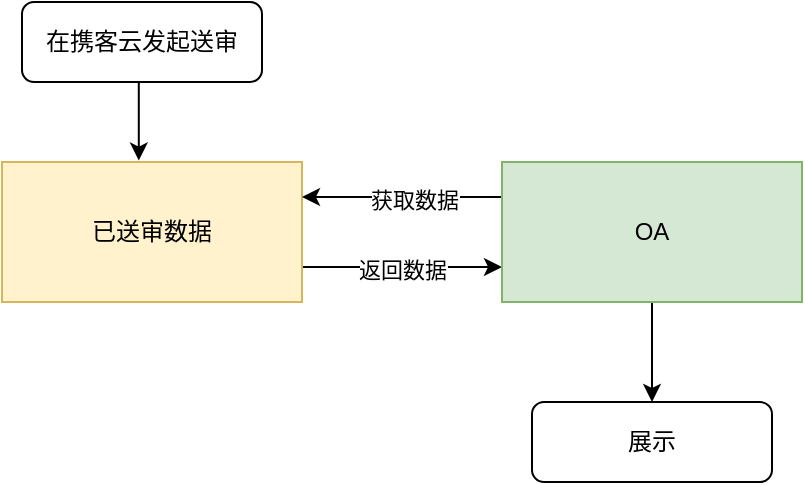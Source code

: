 <mxfile version="21.6.6" type="github">
  <diagram id="C5RBs43oDa-KdzZeNtuy" name="Page-1">
    <mxGraphModel dx="739" dy="470" grid="1" gridSize="10" guides="1" tooltips="1" connect="1" arrows="1" fold="1" page="1" pageScale="1" pageWidth="827" pageHeight="1169" math="0" shadow="0">
      <root>
        <mxCell id="WIyWlLk6GJQsqaUBKTNV-0" />
        <mxCell id="WIyWlLk6GJQsqaUBKTNV-1" parent="WIyWlLk6GJQsqaUBKTNV-0" />
        <mxCell id="La1fuwTci3h4XpZRs-hB-0" style="edgeStyle=orthogonalEdgeStyle;rounded=0;orthogonalLoop=1;jettySize=auto;html=1;exitX=0.5;exitY=1;exitDx=0;exitDy=0;entryX=0.456;entryY=-0.01;entryDx=0;entryDy=0;entryPerimeter=0;" edge="1" parent="WIyWlLk6GJQsqaUBKTNV-1" source="La1fuwTci3h4XpZRs-hB-1" target="La1fuwTci3h4XpZRs-hB-3">
          <mxGeometry relative="1" as="geometry" />
        </mxCell>
        <mxCell id="La1fuwTci3h4XpZRs-hB-1" value="在携客云发起送审" style="rounded=1;whiteSpace=wrap;html=1;fontSize=12;glass=0;strokeWidth=1;shadow=0;" vertex="1" parent="WIyWlLk6GJQsqaUBKTNV-1">
          <mxGeometry x="150" y="90" width="120" height="40" as="geometry" />
        </mxCell>
        <mxCell id="La1fuwTci3h4XpZRs-hB-8" style="edgeStyle=orthogonalEdgeStyle;rounded=0;orthogonalLoop=1;jettySize=auto;html=1;exitX=1;exitY=0.75;exitDx=0;exitDy=0;entryX=0;entryY=0.75;entryDx=0;entryDy=0;" edge="1" parent="WIyWlLk6GJQsqaUBKTNV-1" source="La1fuwTci3h4XpZRs-hB-3" target="La1fuwTci3h4XpZRs-hB-5">
          <mxGeometry relative="1" as="geometry" />
        </mxCell>
        <mxCell id="La1fuwTci3h4XpZRs-hB-9" value="返回数据" style="edgeLabel;html=1;align=center;verticalAlign=middle;resizable=0;points=[];" vertex="1" connectable="0" parent="La1fuwTci3h4XpZRs-hB-8">
          <mxGeometry x="-0.06" y="-1" relative="1" as="geometry">
            <mxPoint x="3" as="offset" />
          </mxGeometry>
        </mxCell>
        <mxCell id="La1fuwTci3h4XpZRs-hB-3" value="已送审数据" style="rounded=0;whiteSpace=wrap;html=1;fillColor=#fff2cc;strokeColor=#d6b656;" vertex="1" parent="WIyWlLk6GJQsqaUBKTNV-1">
          <mxGeometry x="140" y="170" width="150" height="70" as="geometry" />
        </mxCell>
        <mxCell id="La1fuwTci3h4XpZRs-hB-4" value="展示" style="rounded=1;whiteSpace=wrap;html=1;fontSize=12;glass=0;strokeWidth=1;shadow=0;" vertex="1" parent="WIyWlLk6GJQsqaUBKTNV-1">
          <mxGeometry x="405" y="290" width="120" height="40" as="geometry" />
        </mxCell>
        <mxCell id="La1fuwTci3h4XpZRs-hB-6" style="edgeStyle=orthogonalEdgeStyle;rounded=0;orthogonalLoop=1;jettySize=auto;html=1;exitX=0;exitY=0.25;exitDx=0;exitDy=0;entryX=1;entryY=0.25;entryDx=0;entryDy=0;" edge="1" parent="WIyWlLk6GJQsqaUBKTNV-1" source="La1fuwTci3h4XpZRs-hB-5" target="La1fuwTci3h4XpZRs-hB-3">
          <mxGeometry relative="1" as="geometry" />
        </mxCell>
        <mxCell id="La1fuwTci3h4XpZRs-hB-7" value="获取数据" style="edgeLabel;html=1;align=center;verticalAlign=middle;resizable=0;points=[];" vertex="1" connectable="0" parent="La1fuwTci3h4XpZRs-hB-6">
          <mxGeometry x="-0.125" y="1" relative="1" as="geometry">
            <mxPoint as="offset" />
          </mxGeometry>
        </mxCell>
        <mxCell id="La1fuwTci3h4XpZRs-hB-10" style="edgeStyle=orthogonalEdgeStyle;rounded=0;orthogonalLoop=1;jettySize=auto;html=1;exitX=0.5;exitY=1;exitDx=0;exitDy=0;entryX=0.5;entryY=0;entryDx=0;entryDy=0;" edge="1" parent="WIyWlLk6GJQsqaUBKTNV-1" source="La1fuwTci3h4XpZRs-hB-5" target="La1fuwTci3h4XpZRs-hB-4">
          <mxGeometry relative="1" as="geometry" />
        </mxCell>
        <mxCell id="La1fuwTci3h4XpZRs-hB-5" value="OA" style="rounded=0;whiteSpace=wrap;html=1;fillColor=#d5e8d4;strokeColor=#82b366;" vertex="1" parent="WIyWlLk6GJQsqaUBKTNV-1">
          <mxGeometry x="390" y="170" width="150" height="70" as="geometry" />
        </mxCell>
      </root>
    </mxGraphModel>
  </diagram>
</mxfile>
